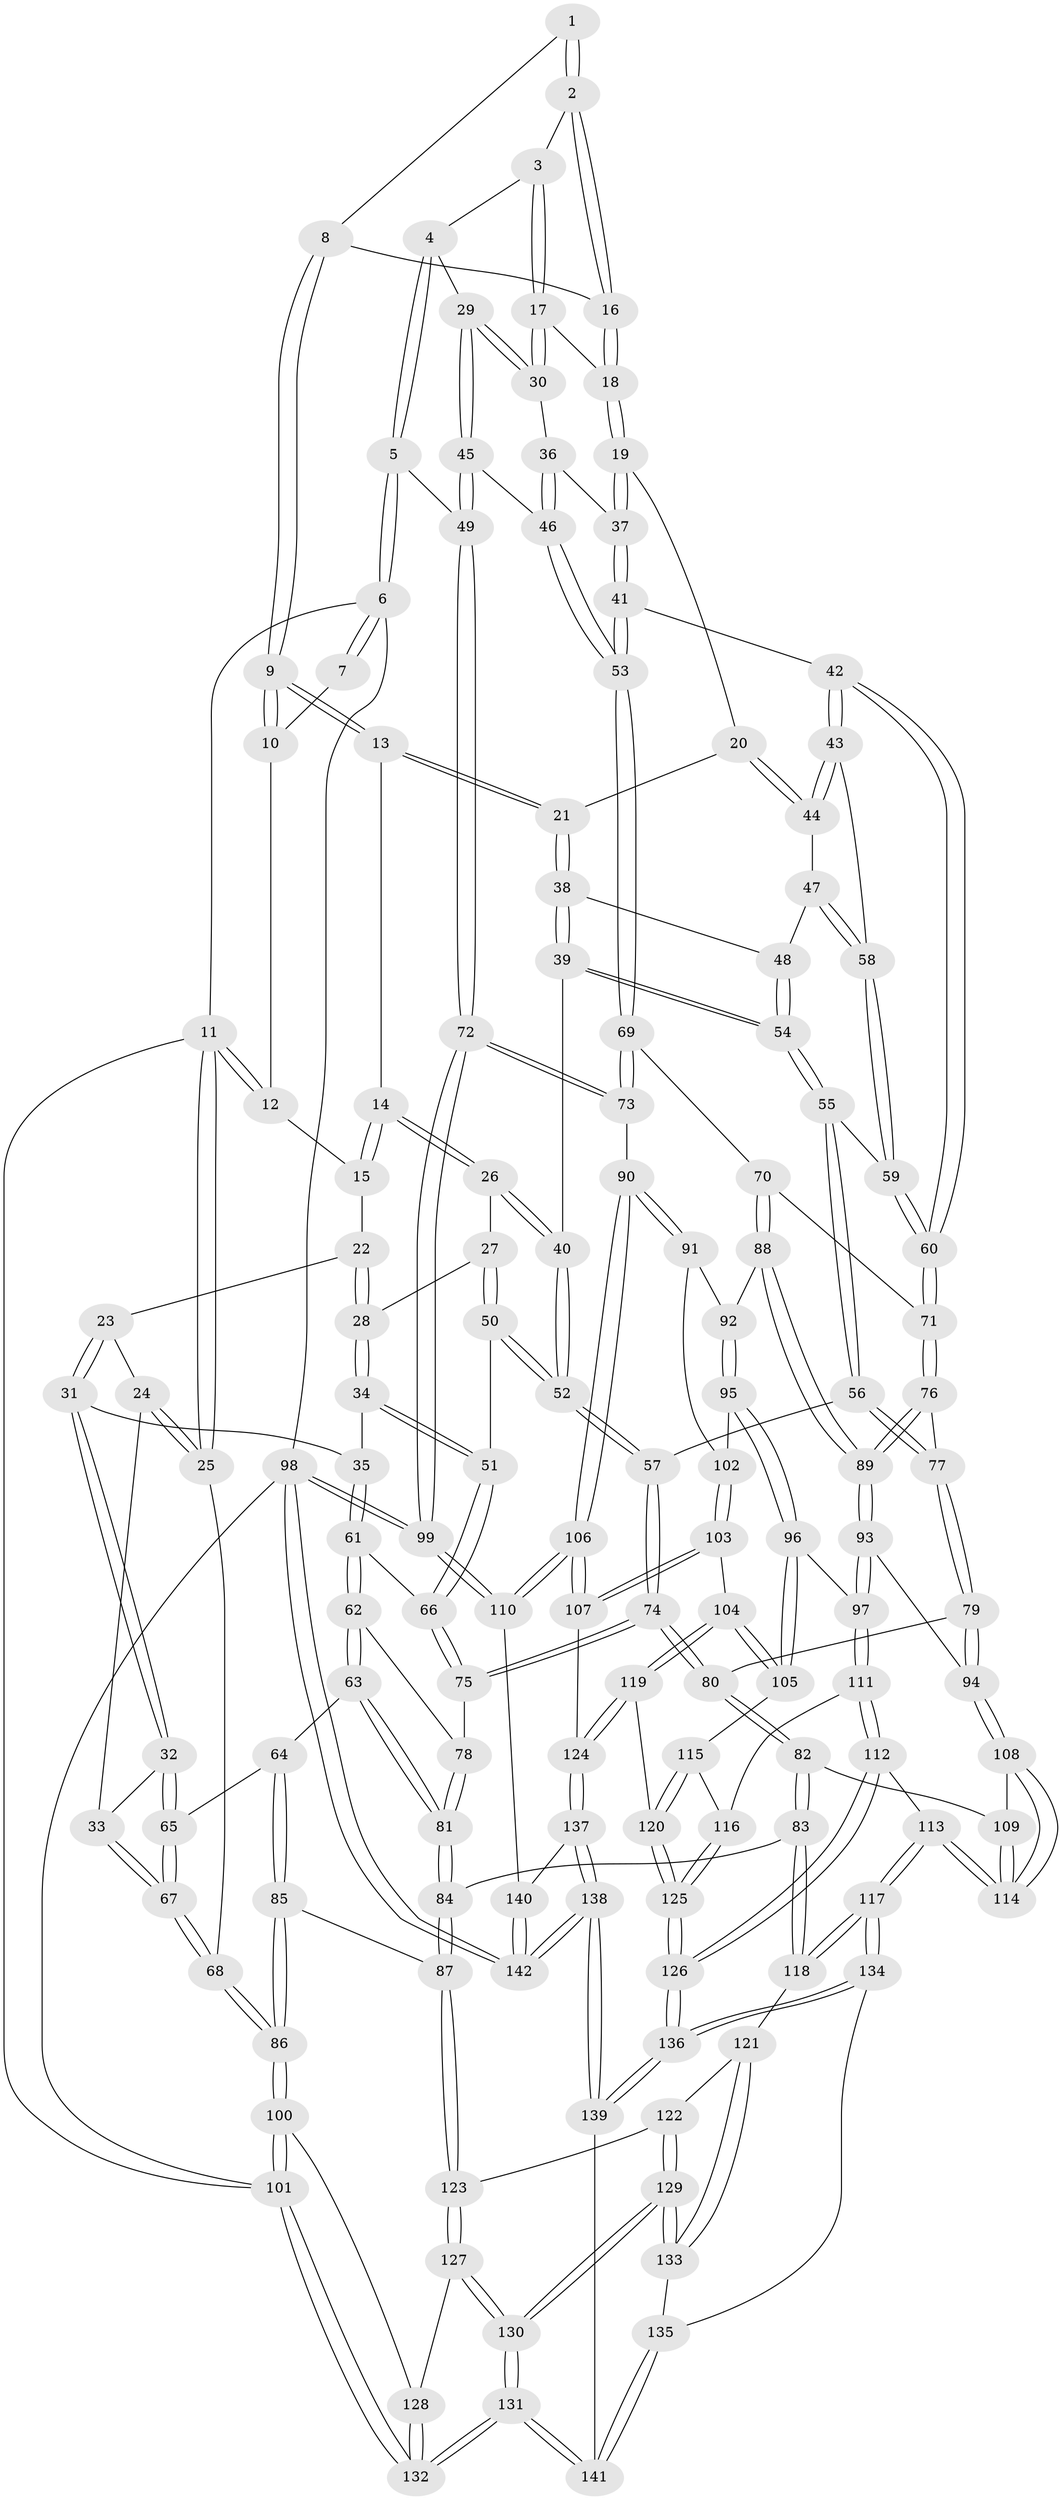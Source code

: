 // Generated by graph-tools (version 1.1) at 2025/03/03/09/25 03:03:16]
// undirected, 142 vertices, 352 edges
graph export_dot {
graph [start="1"]
  node [color=gray90,style=filled];
  1 [pos="+0.7525078140189646+0"];
  2 [pos="+0.8203170309558289+0.02915455854487906"];
  3 [pos="+0.8296681891972487+0.04807242148447966"];
  4 [pos="+0.8852443227705762+0.1086112652834411"];
  5 [pos="+1+0.010017470456428935"];
  6 [pos="+1+0"];
  7 [pos="+0.7457557162985523+0"];
  8 [pos="+0.687546916779624+0.09462308010971926"];
  9 [pos="+0.5270149375848284+0.0772296890209695"];
  10 [pos="+0.5113108258536643+0"];
  11 [pos="+0+0"];
  12 [pos="+0.2077760322162611+0"];
  13 [pos="+0.5178549738399584+0.1437283844916884"];
  14 [pos="+0.45708299015850606+0.16384497797294093"];
  15 [pos="+0.209077873818852+0"];
  16 [pos="+0.7014127358430795+0.11527718831192175"];
  17 [pos="+0.7265468416787403+0.1775261801036531"];
  18 [pos="+0.7090791698727399+0.17671148035770257"];
  19 [pos="+0.6661059372467438+0.20320099780707074"];
  20 [pos="+0.659844099314236+0.2039804808531128"];
  21 [pos="+0.5377416420552995+0.17099446933790563"];
  22 [pos="+0.2056835456136704+0"];
  23 [pos="+0.08438710930237302+0.1562161074430058"];
  24 [pos="+0.004877769929120647+0.15830350067757853"];
  25 [pos="+0+0.09835944659466891"];
  26 [pos="+0.3653674127979756+0.2095984238523016"];
  27 [pos="+0.34741081954749564+0.21226511567293652"];
  28 [pos="+0.2866585255853432+0.19093670159737489"];
  29 [pos="+0.8648657748538018+0.20892840703448315"];
  30 [pos="+0.7821645849953601+0.2057216090438258"];
  31 [pos="+0.13166083294241723+0.30767297086809675"];
  32 [pos="+0.08772002768174052+0.3257120203074172"];
  33 [pos="+0.0434836250256983+0.3329921547745987"];
  34 [pos="+0.22611042386617913+0.25585398566591216"];
  35 [pos="+0.13569136644295876+0.30850899842074714"];
  36 [pos="+0.7557120373330721+0.2719433395051697"];
  37 [pos="+0.7190467776393957+0.2834925108738557"];
  38 [pos="+0.5374553701386307+0.1780938615824195"];
  39 [pos="+0.45176278776333717+0.31504080490004827"];
  40 [pos="+0.4446288913370782+0.3149461033428045"];
  41 [pos="+0.7039906988073178+0.3582386853997928"];
  42 [pos="+0.6975443309082651+0.3606220111548708"];
  43 [pos="+0.6599911363093516+0.3258632279103416"];
  44 [pos="+0.6433667637565087+0.30676270444762715"];
  45 [pos="+0.9181568462825559+0.3141839216486379"];
  46 [pos="+0.8572270162324392+0.3610279055257951"];
  47 [pos="+0.5724551257927023+0.30992739604879954"];
  48 [pos="+0.5537270169417382+0.28357188557722"];
  49 [pos="+1+0.3460021135679747"];
  50 [pos="+0.34878240375490777+0.38754000650364184"];
  51 [pos="+0.32257343482529777+0.38921799994969586"];
  52 [pos="+0.3634174326618643+0.39586064288864903"];
  53 [pos="+0.8383701006307461+0.3826059887583519"];
  54 [pos="+0.48492821849422235+0.3366598028371337"];
  55 [pos="+0.5078895693142071+0.422572402510773"];
  56 [pos="+0.475351382210627+0.44070978734093297"];
  57 [pos="+0.3690890701527574+0.4031715927163153"];
  58 [pos="+0.5727030115509135+0.36513223506509296"];
  59 [pos="+0.5679387581252435+0.4211021071934878"];
  60 [pos="+0.6271112334926785+0.45579080295328445"];
  61 [pos="+0.21111517450399178+0.42333632250074793"];
  62 [pos="+0.20430718440499204+0.4450954195920021"];
  63 [pos="+0.13840038776670005+0.5017386646996642"];
  64 [pos="+0.12101617486643124+0.5057486145202564"];
  65 [pos="+0.09368985025797591+0.453893790125654"];
  66 [pos="+0.2628743135875564+0.412890253155409"];
  67 [pos="+0+0.3922515918369003"];
  68 [pos="+0+0.40839054362062344"];
  69 [pos="+0.8301024475551749+0.4456924410994266"];
  70 [pos="+0.7003154451827532+0.5100435131101403"];
  71 [pos="+0.6289834259072817+0.4607715048680337"];
  72 [pos="+1+0.4736540972165268"];
  73 [pos="+0.8953388707672019+0.565140984264384"];
  74 [pos="+0.34824066778920953+0.5272374020906875"];
  75 [pos="+0.3131924024346382+0.5113454187139147"];
  76 [pos="+0.5778827098327385+0.5447175797326272"];
  77 [pos="+0.4616672167155108+0.5434823686471187"];
  78 [pos="+0.24218650706214076+0.5042274954356653"];
  79 [pos="+0.4383104629554436+0.5736462648479967"];
  80 [pos="+0.3763014267325347+0.6047410776108368"];
  81 [pos="+0.24234475713607603+0.6397558740815037"];
  82 [pos="+0.35588920994039214+0.6407368415842644"];
  83 [pos="+0.31108177135055576+0.6630872984948245"];
  84 [pos="+0.248161998928263+0.6577894839873988"];
  85 [pos="+0+0.6226104068027167"];
  86 [pos="+0+0.5975178242280694"];
  87 [pos="+0.12865467971408906+0.7187122739539563"];
  88 [pos="+0.7085363034570895+0.54614696318842"];
  89 [pos="+0.5928947057735805+0.6439299476633256"];
  90 [pos="+0.870897244142394+0.6117028866033156"];
  91 [pos="+0.8052720044699724+0.6147091056446938"];
  92 [pos="+0.7325200287569481+0.5787623204716182"];
  93 [pos="+0.5927188817185604+0.644764918098658"];
  94 [pos="+0.5638257217870011+0.652443857311294"];
  95 [pos="+0.6832738855586584+0.6613034218787669"];
  96 [pos="+0.6560062627124973+0.6778591379515636"];
  97 [pos="+0.6272124015169849+0.6769616574178015"];
  98 [pos="+1+1"];
  99 [pos="+1+0.8848330074828332"];
  100 [pos="+0+0.7645312104612478"];
  101 [pos="+0+1"];
  102 [pos="+0.7578065661563697+0.6743332617541161"];
  103 [pos="+0.751984110780954+0.7393898261788362"];
  104 [pos="+0.7354833655717699+0.7396098642320434"];
  105 [pos="+0.7153358068510959+0.7352140928922699"];
  106 [pos="+0.9217167686449637+0.7820941683979601"];
  107 [pos="+0.7549460425633647+0.7416105456816725"];
  108 [pos="+0.5457179415084631+0.6714099553359746"];
  109 [pos="+0.38536860464138106+0.6642924205994822"];
  110 [pos="+0.9338590187848449+0.7986953925008778"];
  111 [pos="+0.6193362928009454+0.736731586670306"];
  112 [pos="+0.5048959668561142+0.7982198276407629"];
  113 [pos="+0.49081319568947457+0.7883463220157577"];
  114 [pos="+0.48912828427025146+0.7806927861922374"];
  115 [pos="+0.7033038825137109+0.7455233577318108"];
  116 [pos="+0.6354740493063011+0.7650018451227668"];
  117 [pos="+0.4063668897500683+0.8366346714718749"];
  118 [pos="+0.3277057700411324+0.7839087644064913"];
  119 [pos="+0.6807126041226071+0.8418020481999137"];
  120 [pos="+0.6547998643706134+0.8386875713377328"];
  121 [pos="+0.28665491162760387+0.8324052722817913"];
  122 [pos="+0.14462048335757893+0.7522831475841387"];
  123 [pos="+0.13014208505785588+0.7383774333652748"];
  124 [pos="+0.7315979648572442+0.8572034080500537"];
  125 [pos="+0.6522962133442843+0.8388358577339693"];
  126 [pos="+0.5736104078549855+0.8943867335528937"];
  127 [pos="+0.12136441740543882+0.7635765392745615"];
  128 [pos="+0.034150619254115284+0.8322555689344534"];
  129 [pos="+0.2567946586989416+0.9240424166065528"];
  130 [pos="+0.11193604784780432+1"];
  131 [pos="+0.0770201851742576+1"];
  132 [pos="+0+1"];
  133 [pos="+0.27105960418435376+0.9102223246865743"];
  134 [pos="+0.39776035592609965+0.874107998655288"];
  135 [pos="+0.369708466026553+0.8997038754091036"];
  136 [pos="+0.5589849131885575+1"];
  137 [pos="+0.7757261878755368+0.8895117502838693"];
  138 [pos="+0.63051821467537+1"];
  139 [pos="+0.5755183209075344+1"];
  140 [pos="+0.8570138052059394+0.8651619794416026"];
  141 [pos="+0.4440276700008425+1"];
  142 [pos="+0.8932983121393394+1"];
  1 -- 2;
  1 -- 2;
  1 -- 8;
  2 -- 3;
  2 -- 16;
  2 -- 16;
  3 -- 4;
  3 -- 17;
  3 -- 17;
  4 -- 5;
  4 -- 5;
  4 -- 29;
  5 -- 6;
  5 -- 6;
  5 -- 49;
  6 -- 7;
  6 -- 7;
  6 -- 11;
  6 -- 98;
  7 -- 10;
  8 -- 9;
  8 -- 9;
  8 -- 16;
  9 -- 10;
  9 -- 10;
  9 -- 13;
  9 -- 13;
  10 -- 12;
  11 -- 12;
  11 -- 12;
  11 -- 25;
  11 -- 25;
  11 -- 101;
  12 -- 15;
  13 -- 14;
  13 -- 21;
  13 -- 21;
  14 -- 15;
  14 -- 15;
  14 -- 26;
  14 -- 26;
  15 -- 22;
  16 -- 18;
  16 -- 18;
  17 -- 18;
  17 -- 30;
  17 -- 30;
  18 -- 19;
  18 -- 19;
  19 -- 20;
  19 -- 37;
  19 -- 37;
  20 -- 21;
  20 -- 44;
  20 -- 44;
  21 -- 38;
  21 -- 38;
  22 -- 23;
  22 -- 28;
  22 -- 28;
  23 -- 24;
  23 -- 31;
  23 -- 31;
  24 -- 25;
  24 -- 25;
  24 -- 33;
  25 -- 68;
  26 -- 27;
  26 -- 40;
  26 -- 40;
  27 -- 28;
  27 -- 50;
  27 -- 50;
  28 -- 34;
  28 -- 34;
  29 -- 30;
  29 -- 30;
  29 -- 45;
  29 -- 45;
  30 -- 36;
  31 -- 32;
  31 -- 32;
  31 -- 35;
  32 -- 33;
  32 -- 65;
  32 -- 65;
  33 -- 67;
  33 -- 67;
  34 -- 35;
  34 -- 51;
  34 -- 51;
  35 -- 61;
  35 -- 61;
  36 -- 37;
  36 -- 46;
  36 -- 46;
  37 -- 41;
  37 -- 41;
  38 -- 39;
  38 -- 39;
  38 -- 48;
  39 -- 40;
  39 -- 54;
  39 -- 54;
  40 -- 52;
  40 -- 52;
  41 -- 42;
  41 -- 53;
  41 -- 53;
  42 -- 43;
  42 -- 43;
  42 -- 60;
  42 -- 60;
  43 -- 44;
  43 -- 44;
  43 -- 58;
  44 -- 47;
  45 -- 46;
  45 -- 49;
  45 -- 49;
  46 -- 53;
  46 -- 53;
  47 -- 48;
  47 -- 58;
  47 -- 58;
  48 -- 54;
  48 -- 54;
  49 -- 72;
  49 -- 72;
  50 -- 51;
  50 -- 52;
  50 -- 52;
  51 -- 66;
  51 -- 66;
  52 -- 57;
  52 -- 57;
  53 -- 69;
  53 -- 69;
  54 -- 55;
  54 -- 55;
  55 -- 56;
  55 -- 56;
  55 -- 59;
  56 -- 57;
  56 -- 77;
  56 -- 77;
  57 -- 74;
  57 -- 74;
  58 -- 59;
  58 -- 59;
  59 -- 60;
  59 -- 60;
  60 -- 71;
  60 -- 71;
  61 -- 62;
  61 -- 62;
  61 -- 66;
  62 -- 63;
  62 -- 63;
  62 -- 78;
  63 -- 64;
  63 -- 81;
  63 -- 81;
  64 -- 65;
  64 -- 85;
  64 -- 85;
  65 -- 67;
  65 -- 67;
  66 -- 75;
  66 -- 75;
  67 -- 68;
  67 -- 68;
  68 -- 86;
  68 -- 86;
  69 -- 70;
  69 -- 73;
  69 -- 73;
  70 -- 71;
  70 -- 88;
  70 -- 88;
  71 -- 76;
  71 -- 76;
  72 -- 73;
  72 -- 73;
  72 -- 99;
  72 -- 99;
  73 -- 90;
  74 -- 75;
  74 -- 75;
  74 -- 80;
  74 -- 80;
  75 -- 78;
  76 -- 77;
  76 -- 89;
  76 -- 89;
  77 -- 79;
  77 -- 79;
  78 -- 81;
  78 -- 81;
  79 -- 80;
  79 -- 94;
  79 -- 94;
  80 -- 82;
  80 -- 82;
  81 -- 84;
  81 -- 84;
  82 -- 83;
  82 -- 83;
  82 -- 109;
  83 -- 84;
  83 -- 118;
  83 -- 118;
  84 -- 87;
  84 -- 87;
  85 -- 86;
  85 -- 86;
  85 -- 87;
  86 -- 100;
  86 -- 100;
  87 -- 123;
  87 -- 123;
  88 -- 89;
  88 -- 89;
  88 -- 92;
  89 -- 93;
  89 -- 93;
  90 -- 91;
  90 -- 91;
  90 -- 106;
  90 -- 106;
  91 -- 92;
  91 -- 102;
  92 -- 95;
  92 -- 95;
  93 -- 94;
  93 -- 97;
  93 -- 97;
  94 -- 108;
  94 -- 108;
  95 -- 96;
  95 -- 96;
  95 -- 102;
  96 -- 97;
  96 -- 105;
  96 -- 105;
  97 -- 111;
  97 -- 111;
  98 -- 99;
  98 -- 99;
  98 -- 142;
  98 -- 142;
  98 -- 101;
  99 -- 110;
  99 -- 110;
  100 -- 101;
  100 -- 101;
  100 -- 128;
  101 -- 132;
  101 -- 132;
  102 -- 103;
  102 -- 103;
  103 -- 104;
  103 -- 107;
  103 -- 107;
  104 -- 105;
  104 -- 105;
  104 -- 119;
  104 -- 119;
  105 -- 115;
  106 -- 107;
  106 -- 107;
  106 -- 110;
  106 -- 110;
  107 -- 124;
  108 -- 109;
  108 -- 114;
  108 -- 114;
  109 -- 114;
  109 -- 114;
  110 -- 140;
  111 -- 112;
  111 -- 112;
  111 -- 116;
  112 -- 113;
  112 -- 126;
  112 -- 126;
  113 -- 114;
  113 -- 114;
  113 -- 117;
  113 -- 117;
  115 -- 116;
  115 -- 120;
  115 -- 120;
  116 -- 125;
  116 -- 125;
  117 -- 118;
  117 -- 118;
  117 -- 134;
  117 -- 134;
  118 -- 121;
  119 -- 120;
  119 -- 124;
  119 -- 124;
  120 -- 125;
  120 -- 125;
  121 -- 122;
  121 -- 133;
  121 -- 133;
  122 -- 123;
  122 -- 129;
  122 -- 129;
  123 -- 127;
  123 -- 127;
  124 -- 137;
  124 -- 137;
  125 -- 126;
  125 -- 126;
  126 -- 136;
  126 -- 136;
  127 -- 128;
  127 -- 130;
  127 -- 130;
  128 -- 132;
  128 -- 132;
  129 -- 130;
  129 -- 130;
  129 -- 133;
  129 -- 133;
  130 -- 131;
  130 -- 131;
  131 -- 132;
  131 -- 132;
  131 -- 141;
  131 -- 141;
  133 -- 135;
  134 -- 135;
  134 -- 136;
  134 -- 136;
  135 -- 141;
  135 -- 141;
  136 -- 139;
  136 -- 139;
  137 -- 138;
  137 -- 138;
  137 -- 140;
  138 -- 139;
  138 -- 139;
  138 -- 142;
  138 -- 142;
  139 -- 141;
  140 -- 142;
  140 -- 142;
}
